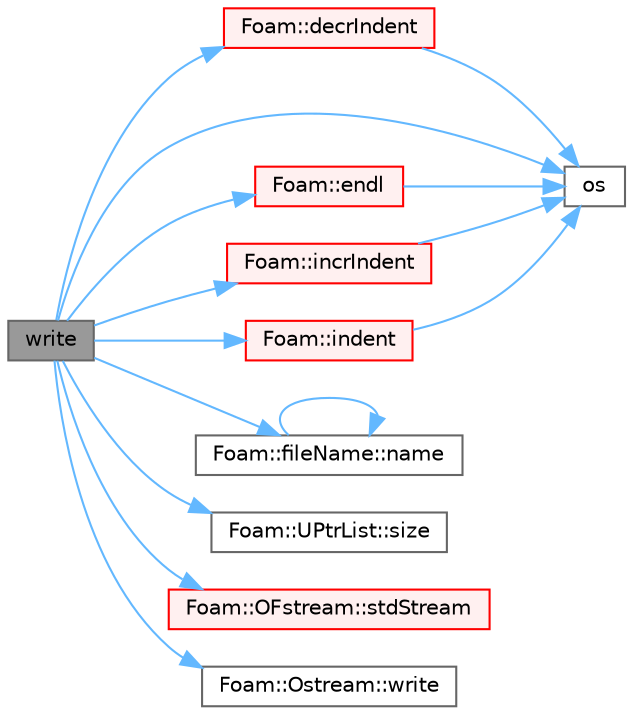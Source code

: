 digraph "write"
{
 // LATEX_PDF_SIZE
  bgcolor="transparent";
  edge [fontname=Helvetica,fontsize=10,labelfontname=Helvetica,labelfontsize=10];
  node [fontname=Helvetica,fontsize=10,shape=box,height=0.2,width=0.4];
  rankdir="LR";
  Node1 [id="Node000001",label="write",height=0.2,width=0.4,color="gray40", fillcolor="grey60", style="filled", fontcolor="black",tooltip=" "];
  Node1 -> Node2 [id="edge1_Node000001_Node000002",color="steelblue1",style="solid",tooltip=" "];
  Node2 [id="Node000002",label="Foam::decrIndent",height=0.2,width=0.4,color="red", fillcolor="#FFF0F0", style="filled",URL="$namespaceFoam.html#ae2aa5f8e535bdbce0467a919990247f4",tooltip=" "];
  Node2 -> Node4 [id="edge2_Node000002_Node000004",color="steelblue1",style="solid",tooltip=" "];
  Node4 [id="Node000004",label="os",height=0.2,width=0.4,color="grey40", fillcolor="white", style="filled",URL="$faMeshWriteEdgesOBJ_8H.html#abea05d50bd7259b44f2002c0382ba13e",tooltip=" "];
  Node1 -> Node5 [id="edge3_Node000001_Node000005",color="steelblue1",style="solid",tooltip=" "];
  Node5 [id="Node000005",label="Foam::endl",height=0.2,width=0.4,color="red", fillcolor="#FFF0F0", style="filled",URL="$namespaceFoam.html#a7d5eca45a323264dc5fe811500ebda47",tooltip=" "];
  Node5 -> Node4 [id="edge4_Node000005_Node000004",color="steelblue1",style="solid",tooltip=" "];
  Node1 -> Node8 [id="edge5_Node000001_Node000008",color="steelblue1",style="solid",tooltip=" "];
  Node8 [id="Node000008",label="Foam::incrIndent",height=0.2,width=0.4,color="red", fillcolor="#FFF0F0", style="filled",URL="$namespaceFoam.html#a7731a7ce298b2318e8ca1efa82593c06",tooltip=" "];
  Node8 -> Node4 [id="edge6_Node000008_Node000004",color="steelblue1",style="solid",tooltip=" "];
  Node1 -> Node10 [id="edge7_Node000001_Node000010",color="steelblue1",style="solid",tooltip=" "];
  Node10 [id="Node000010",label="Foam::indent",height=0.2,width=0.4,color="red", fillcolor="#FFF0F0", style="filled",URL="$namespaceFoam.html#a7e15d05978b545ad4cbf3149a70b0dbf",tooltip=" "];
  Node10 -> Node4 [id="edge8_Node000010_Node000004",color="steelblue1",style="solid",tooltip=" "];
  Node1 -> Node12 [id="edge9_Node000001_Node000012",color="steelblue1",style="solid",tooltip=" "];
  Node12 [id="Node000012",label="Foam::fileName::name",height=0.2,width=0.4,color="grey40", fillcolor="white", style="filled",URL="$classFoam_1_1fileName.html#a433b30fb3a93b9b4d07204699a319ca5",tooltip=" "];
  Node12 -> Node12 [id="edge10_Node000012_Node000012",color="steelblue1",style="solid",tooltip=" "];
  Node1 -> Node4 [id="edge11_Node000001_Node000004",color="steelblue1",style="solid",tooltip=" "];
  Node1 -> Node13 [id="edge12_Node000001_Node000013",color="steelblue1",style="solid",tooltip=" "];
  Node13 [id="Node000013",label="Foam::UPtrList::size",height=0.2,width=0.4,color="grey40", fillcolor="white", style="filled",URL="$classFoam_1_1UPtrList.html#a95603446b248fe1ecf5dc59bcc2eaff0",tooltip=" "];
  Node1 -> Node14 [id="edge13_Node000001_Node000014",color="steelblue1",style="solid",tooltip=" "];
  Node14 [id="Node000014",label="Foam::OFstream::stdStream",height=0.2,width=0.4,color="red", fillcolor="#FFF0F0", style="filled",URL="$classFoam_1_1OFstream.html#a508c1eb7ca76b7845a2c46561d2325d3",tooltip=" "];
  Node1 -> Node19 [id="edge14_Node000001_Node000019",color="steelblue1",style="solid",tooltip=" "];
  Node19 [id="Node000019",label="Foam::Ostream::write",height=0.2,width=0.4,color="grey40", fillcolor="white", style="filled",URL="$classFoam_1_1Ostream.html#a8da7514808d6493ccfd30582fc945aa1",tooltip=" "];
}

